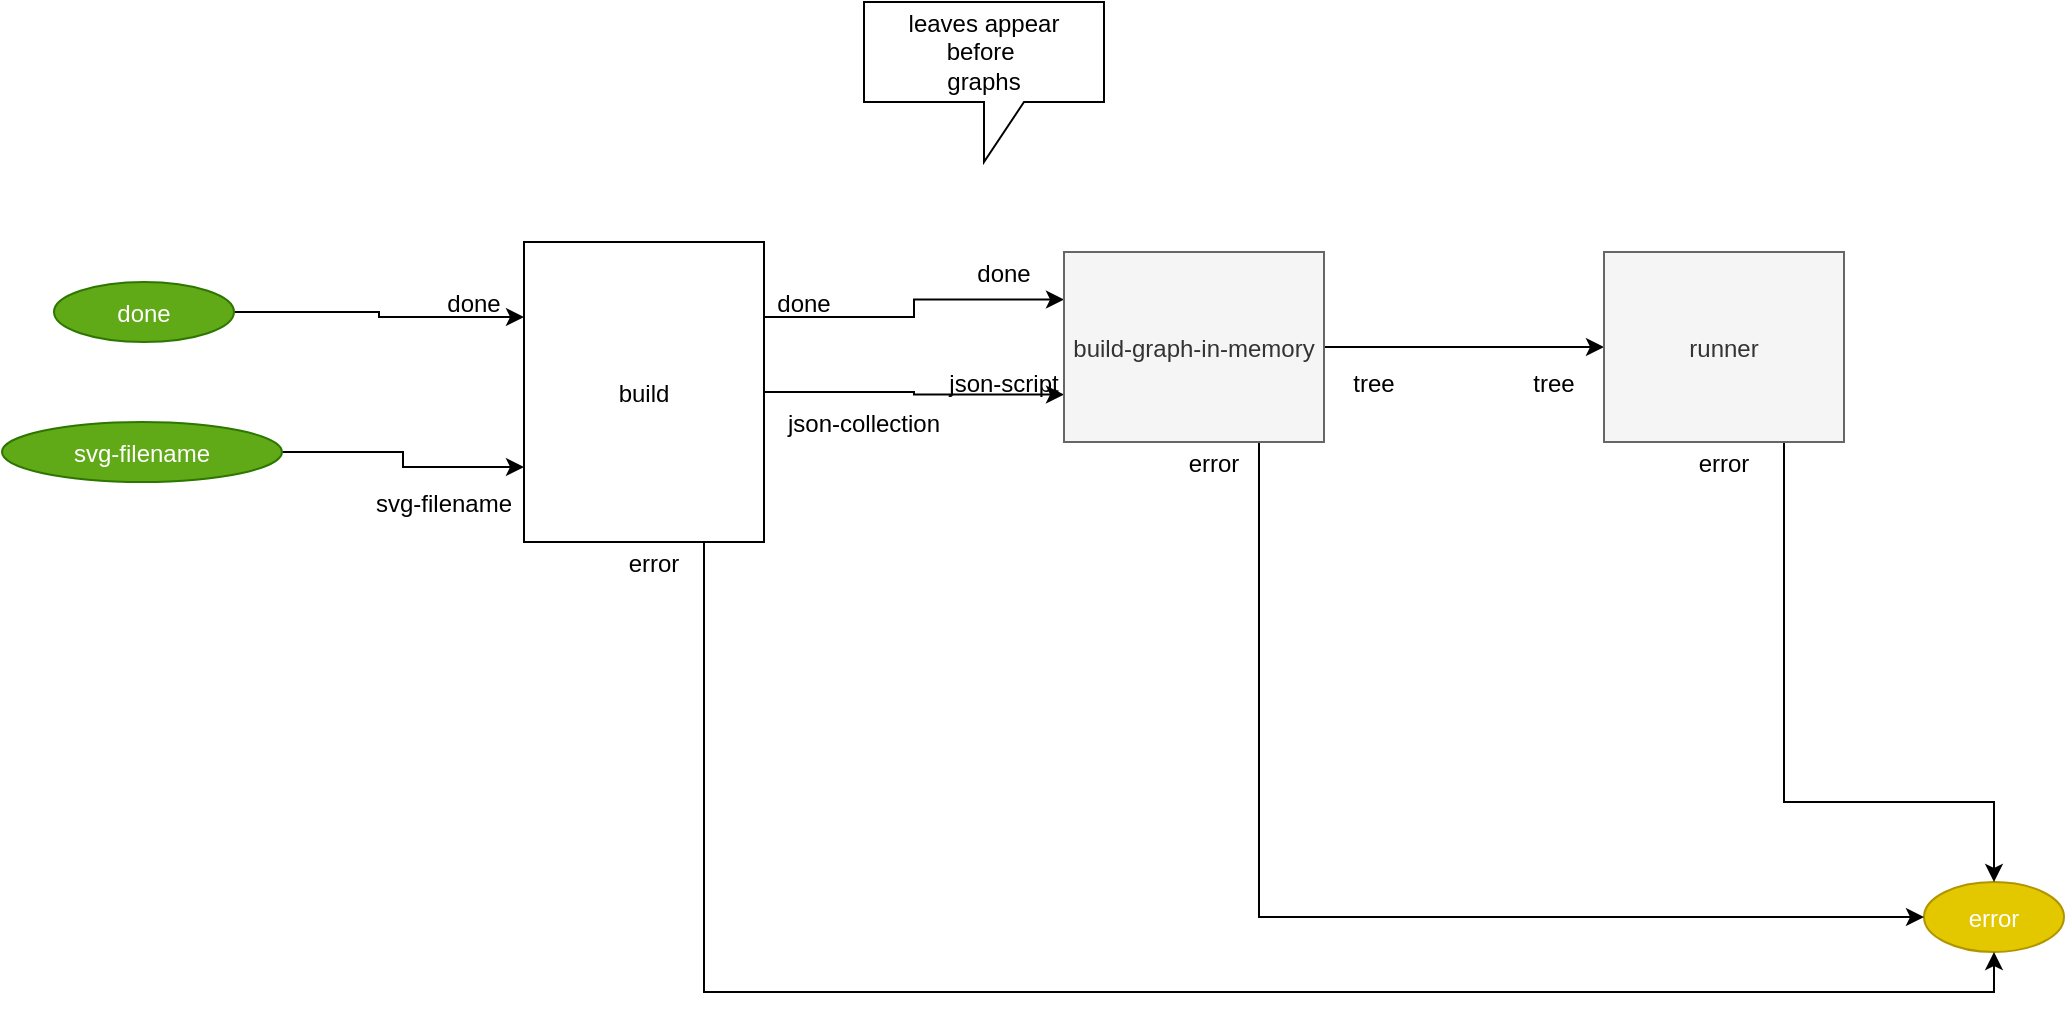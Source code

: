 <mxfile version="12.4.2" type="device" pages="5"><diagram id="oTpoj0ZA3vVCdiUI8W-d" name="0. build-load-and-run"><mxGraphModel dx="2206" dy="1642" grid="1" gridSize="10" guides="1" tooltips="1" connect="1" arrows="1" fold="1" page="1" pageScale="1" pageWidth="1100" pageHeight="850" math="0" shadow="0"><root><mxCell id="eNqYF_zLAk8vtPIE1v3w-0"/><mxCell id="eNqYF_zLAk8vtPIE1v3w-1" parent="eNqYF_zLAk8vtPIE1v3w-0"/><mxCell id="VFOVgfngWdEHEMPlZVRT-2" value="" style="edgeStyle=orthogonalEdgeStyle;rounded=0;orthogonalLoop=1;jettySize=auto;exitX=1;exitY=0.5;exitDx=0;exitDy=0;entryX=0;entryY=0.75;entryDx=0;entryDy=0;" parent="eNqYF_zLAk8vtPIE1v3w-1" source="n7ohq72Cuq0VcpPlJ5Xz-2" target="n7ohq72Cuq0VcpPlJ5Xz-31" edge="1"><mxGeometry relative="1" as="geometry"/></mxCell><mxCell id="n7ohq72Cuq0VcpPlJ5Xz-2" value="svg-filename" style="ellipse;fillColor=#60a917;strokeColor=#2D7600;fontColor=#ffffff;" parent="eNqYF_zLAk8vtPIE1v3w-1" vertex="1"><mxGeometry x="-1051" y="-570" width="140" height="30" as="geometry"/></mxCell><mxCell id="n7ohq72Cuq0VcpPlJ5Xz-3" value="error" style="ellipse;fillColor=#e3c800;strokeColor=#B09500;fontColor=#ffffff;" parent="eNqYF_zLAk8vtPIE1v3w-1" vertex="1"><mxGeometry x="-90" y="-340" width="70" height="35" as="geometry"/></mxCell><mxCell id="VFOVgfngWdEHEMPlZVRT-0" value="" style="edgeStyle=orthogonalEdgeStyle;rounded=0;orthogonalLoop=1;jettySize=auto;exitX=1;exitY=0.5;exitDx=0;exitDy=0;entryX=0;entryY=0.25;entryDx=0;entryDy=0;" parent="eNqYF_zLAk8vtPIE1v3w-1" source="n7ohq72Cuq0VcpPlJ5Xz-25" target="n7ohq72Cuq0VcpPlJ5Xz-31" edge="1"><mxGeometry relative="1" as="geometry"/></mxCell><mxCell id="n7ohq72Cuq0VcpPlJ5Xz-25" value="done" style="ellipse;fillColor=#60a917;strokeColor=#2D7600;fontColor=#ffffff;" parent="eNqYF_zLAk8vtPIE1v3w-1" vertex="1"><mxGeometry x="-1025" y="-640" width="90" height="30" as="geometry"/></mxCell><mxCell id="VFOVgfngWdEHEMPlZVRT-4" value="" style="edgeStyle=orthogonalEdgeStyle;rounded=0;orthogonalLoop=1;jettySize=auto;exitX=0.75;exitY=1;exitDx=0;exitDy=0;entryX=0.5;entryY=1;entryDx=0;entryDy=0;" parent="eNqYF_zLAk8vtPIE1v3w-1" source="n7ohq72Cuq0VcpPlJ5Xz-31" target="n7ohq72Cuq0VcpPlJ5Xz-3" edge="1"><mxGeometry relative="1" as="geometry"/></mxCell><mxCell id="VFOVgfngWdEHEMPlZVRT-15" value="" style="edgeStyle=orthogonalEdgeStyle;rounded=0;orthogonalLoop=1;jettySize=auto;exitX=1;exitY=0.5;exitDx=0;exitDy=0;entryX=0;entryY=0.75;entryDx=0;entryDy=0;" parent="eNqYF_zLAk8vtPIE1v3w-1" source="n7ohq72Cuq0VcpPlJ5Xz-31" target="n7ohq72Cuq0VcpPlJ5Xz-40" edge="1"><mxGeometry relative="1" as="geometry"/></mxCell><mxCell id="GOliwi6gdKI8qPEkBoOC-1" style="edgeStyle=orthogonalEdgeStyle;rounded=0;orthogonalLoop=1;jettySize=auto;html=1;exitX=1;exitY=0.25;exitDx=0;exitDy=0;entryX=0;entryY=0.25;entryDx=0;entryDy=0;" edge="1" parent="eNqYF_zLAk8vtPIE1v3w-1" source="n7ohq72Cuq0VcpPlJ5Xz-31" target="n7ohq72Cuq0VcpPlJ5Xz-40"><mxGeometry relative="1" as="geometry"/></mxCell><mxCell id="n7ohq72Cuq0VcpPlJ5Xz-31" value="build" style="rounded=0;" parent="eNqYF_zLAk8vtPIE1v3w-1" vertex="1"><mxGeometry x="-790" y="-660" width="120" height="150" as="geometry"/></mxCell><mxCell id="VFOVgfngWdEHEMPlZVRT-7" value="" style="edgeStyle=orthogonalEdgeStyle;rounded=0;orthogonalLoop=1;jettySize=auto;exitX=0.75;exitY=1;exitDx=0;exitDy=0;entryX=0;entryY=0.5;entryDx=0;entryDy=0;" parent="eNqYF_zLAk8vtPIE1v3w-1" source="n7ohq72Cuq0VcpPlJ5Xz-40" target="n7ohq72Cuq0VcpPlJ5Xz-3" edge="1"><mxGeometry relative="1" as="geometry"/></mxCell><mxCell id="VFOVgfngWdEHEMPlZVRT-12" value="" style="edgeStyle=orthogonalEdgeStyle;rounded=0;orthogonalLoop=1;jettySize=auto;exitX=1;exitY=0.5;exitDx=0;exitDy=0;entryX=0;entryY=0.5;entryDx=0;entryDy=0;" parent="eNqYF_zLAk8vtPIE1v3w-1" source="n7ohq72Cuq0VcpPlJ5Xz-40" target="n7ohq72Cuq0VcpPlJ5Xz-41" edge="1"><mxGeometry relative="1" as="geometry"/></mxCell><mxCell id="n7ohq72Cuq0VcpPlJ5Xz-40" value="build-graph-in-memory" style="rounded=0;fillColor=#f5f5f5;strokeColor=#666666;fontColor=#333333;" parent="eNqYF_zLAk8vtPIE1v3w-1" vertex="1"><mxGeometry x="-520" y="-655" width="130" height="95" as="geometry"/></mxCell><mxCell id="VFOVgfngWdEHEMPlZVRT-9" value="" style="edgeStyle=orthogonalEdgeStyle;rounded=0;orthogonalLoop=1;jettySize=auto;exitX=0.75;exitY=1;exitDx=0;exitDy=0;entryX=0.5;entryY=0;entryDx=0;entryDy=0;" parent="eNqYF_zLAk8vtPIE1v3w-1" source="n7ohq72Cuq0VcpPlJ5Xz-41" target="n7ohq72Cuq0VcpPlJ5Xz-3" edge="1"><mxGeometry relative="1" as="geometry"><Array as="points"><mxPoint x="-160" y="-380"/><mxPoint x="-55" y="-380"/></Array></mxGeometry></mxCell><mxCell id="n7ohq72Cuq0VcpPlJ5Xz-41" value="runner" style="rounded=0;fillColor=#f5f5f5;strokeColor=#666666;fontColor=#333333;" parent="eNqYF_zLAk8vtPIE1v3w-1" vertex="1"><mxGeometry x="-250" y="-655" width="120" height="95" as="geometry"/></mxCell><mxCell id="VFOVgfngWdEHEMPlZVRT-1" value="done" style="text;strokeColor=none;fillColor=none;align=center;verticalAlign=middle;rounded=0;" parent="eNqYF_zLAk8vtPIE1v3w-1" vertex="1"><mxGeometry x="-840" y="-640" width="50" height="20" as="geometry"/></mxCell><mxCell id="VFOVgfngWdEHEMPlZVRT-3" value="svg-filename" style="text;strokeColor=none;fillColor=none;align=center;verticalAlign=middle;rounded=0;" parent="eNqYF_zLAk8vtPIE1v3w-1" vertex="1"><mxGeometry x="-870" y="-540" width="80" height="20" as="geometry"/></mxCell><mxCell id="VFOVgfngWdEHEMPlZVRT-5" value="error" style="text;strokeColor=none;fillColor=none;align=center;verticalAlign=middle;rounded=0;" parent="eNqYF_zLAk8vtPIE1v3w-1" vertex="1"><mxGeometry x="-750" y="-510" width="50" height="20" as="geometry"/></mxCell><mxCell id="VFOVgfngWdEHEMPlZVRT-10" value="error" style="text;strokeColor=none;fillColor=none;align=center;verticalAlign=middle;rounded=0;" parent="eNqYF_zLAk8vtPIE1v3w-1" vertex="1"><mxGeometry x="-470" y="-560" width="50" height="20" as="geometry"/></mxCell><mxCell id="VFOVgfngWdEHEMPlZVRT-11" value="error" style="text;strokeColor=none;fillColor=none;align=center;verticalAlign=middle;rounded=0;" parent="eNqYF_zLAk8vtPIE1v3w-1" vertex="1"><mxGeometry x="-215" y="-560" width="50" height="20" as="geometry"/></mxCell><mxCell id="VFOVgfngWdEHEMPlZVRT-13" value="tree" style="text;strokeColor=none;fillColor=none;align=center;verticalAlign=middle;rounded=0;" parent="eNqYF_zLAk8vtPIE1v3w-1" vertex="1"><mxGeometry x="-390" y="-600" width="50" height="20" as="geometry"/></mxCell><mxCell id="VFOVgfngWdEHEMPlZVRT-14" value="tree" style="text;strokeColor=none;fillColor=none;align=center;verticalAlign=middle;rounded=0;" parent="eNqYF_zLAk8vtPIE1v3w-1" vertex="1"><mxGeometry x="-300" y="-600" width="50" height="20" as="geometry"/></mxCell><mxCell id="VFOVgfngWdEHEMPlZVRT-16" value="json-script" style="text;strokeColor=none;fillColor=none;align=center;verticalAlign=middle;rounded=0;" parent="eNqYF_zLAk8vtPIE1v3w-1" vertex="1"><mxGeometry x="-580" y="-600" width="60" height="20" as="geometry"/></mxCell><mxCell id="VFOVgfngWdEHEMPlZVRT-17" value="json-collection" style="text;strokeColor=none;fillColor=none;align=center;verticalAlign=middle;rounded=0;" parent="eNqYF_zLAk8vtPIE1v3w-1" vertex="1"><mxGeometry x="-660" y="-580" width="80" height="20" as="geometry"/></mxCell><mxCell id="qCjLljMgKDNfpaZ93l10-0" value="leaves appear &lt;br&gt;before&amp;nbsp;&lt;br&gt;graphs" style="shape=callout;whiteSpace=wrap;html=1;perimeter=calloutPerimeter;" parent="eNqYF_zLAk8vtPIE1v3w-1" vertex="1"><mxGeometry x="-620" y="-780" width="120" height="80" as="geometry"/></mxCell><mxCell id="01F-sRtJ1-StZImMy812-1" value="done" style="text;strokeColor=none;fillColor=none;align=center;verticalAlign=middle;rounded=0;" vertex="1" parent="eNqYF_zLAk8vtPIE1v3w-1"><mxGeometry x="-580" y="-655" width="60" height="20" as="geometry"/></mxCell><mxCell id="GOliwi6gdKI8qPEkBoOC-2" value="done" style="text;strokeColor=none;fillColor=none;align=center;verticalAlign=middle;rounded=0;" vertex="1" parent="eNqYF_zLAk8vtPIE1v3w-1"><mxGeometry x="-670" y="-640" width="40" height="20" as="geometry"/></mxCell></root></mxGraphModel></diagram><diagram id="z9UEwtOjoydKh5m4m3Oj" name="1. build"><mxGraphModel dx="2206" dy="1642" grid="1" gridSize="10" guides="1" tooltips="1" connect="1" arrows="1" fold="1" page="1" pageScale="1" pageWidth="1100" pageHeight="850" math="0" shadow="0"><root><mxCell id="kqRrUtMaH-q-N3g8gRtr-0"/><mxCell id="kqRrUtMaH-q-N3g8gRtr-1" parent="kqRrUtMaH-q-N3g8gRtr-0"/><mxCell id="RMSSZl4QIiFRP_T1rX3b-1" style="edgeStyle=orthogonalEdgeStyle;rounded=0;orthogonalLoop=1;jettySize=auto;html=1;exitX=0.75;exitY=1;exitDx=0;exitDy=0;entryX=0;entryY=0.5;entryDx=0;entryDy=0;" parent="kqRrUtMaH-q-N3g8gRtr-1" source="BcBZtkxQGDUdQAMQbwrJ-29" target="BcBZtkxQGDUdQAMQbwrJ-13" edge="1"><mxGeometry relative="1" as="geometry"/></mxCell><mxCell id="RMSSZl4QIiFRP_T1rX3b-16" style="edgeStyle=orthogonalEdgeStyle;rounded=0;orthogonalLoop=1;jettySize=auto;html=1;exitX=1;exitY=0.75;exitDx=0;exitDy=0;entryX=-0.005;entryY=0.842;entryDx=0;entryDy=0;entryPerimeter=0;" parent="kqRrUtMaH-q-N3g8gRtr-1" source="BcBZtkxQGDUdQAMQbwrJ-29" target="BcBZtkxQGDUdQAMQbwrJ-64" edge="1"><mxGeometry relative="1" as="geometry"/></mxCell><mxCell id="RMSSZl4QIiFRP_T1rX3b-21" style="edgeStyle=orthogonalEdgeStyle;rounded=0;orthogonalLoop=1;jettySize=auto;html=1;exitX=1;exitY=0.5;exitDx=0;exitDy=0;" parent="kqRrUtMaH-q-N3g8gRtr-1" source="BcBZtkxQGDUdQAMQbwrJ-29" target="BcBZtkxQGDUdQAMQbwrJ-64" edge="1"><mxGeometry relative="1" as="geometry"><Array as="points"><mxPoint x="-540" y="-460"/><mxPoint x="-540" y="-490"/><mxPoint x="-460" y="-490"/><mxPoint x="-460" y="-530"/></Array></mxGeometry></mxCell><mxCell id="RMSSZl4QIiFRP_T1rX3b-27" style="edgeStyle=orthogonalEdgeStyle;rounded=0;orthogonalLoop=1;jettySize=auto;html=1;exitX=1;exitY=0.25;exitDx=0;exitDy=0;entryX=0;entryY=0.25;entryDx=0;entryDy=0;" parent="kqRrUtMaH-q-N3g8gRtr-1" source="BcBZtkxQGDUdQAMQbwrJ-29" target="BcBZtkxQGDUdQAMQbwrJ-64" edge="1"><mxGeometry relative="1" as="geometry"/></mxCell><mxCell id="BcBZtkxQGDUdQAMQbwrJ-29" value="build-recursive" style="rounded=0;strokeColor=#000000;align=center;" parent="kqRrUtMaH-q-N3g8gRtr-1" vertex="1"><mxGeometry x="-760" y="-590" width="200" height="260" as="geometry"/></mxCell><mxCell id="RMSSZl4QIiFRP_T1rX3b-7" style="edgeStyle=orthogonalEdgeStyle;rounded=0;orthogonalLoop=1;jettySize=auto;html=1;exitX=1;exitY=0.5;exitDx=0;exitDy=0;entryX=0;entryY=0.5;entryDx=0;entryDy=0;" parent="kqRrUtMaH-q-N3g8gRtr-1" source="BcBZtkxQGDUdQAMQbwrJ-11" target="BcBZtkxQGDUdQAMQbwrJ-29" edge="1"><mxGeometry relative="1" as="geometry"/></mxCell><mxCell id="BcBZtkxQGDUdQAMQbwrJ-11" value="svg-filename" style="ellipse;fillColor=#60a917;strokeColor=#2D7600;fontColor=#ffffff;" parent="kqRrUtMaH-q-N3g8gRtr-1" vertex="1"><mxGeometry x="-1070" y="-475" width="140" height="30" as="geometry"/></mxCell><mxCell id="BcBZtkxQGDUdQAMQbwrJ-13" value="error" style="ellipse;fillColor=#e3c800;strokeColor=#B09500;fontColor=#ffffff;" parent="kqRrUtMaH-q-N3g8gRtr-1" vertex="1"><mxGeometry x="-90" y="-300" width="70" height="35" as="geometry"/></mxCell><mxCell id="RMSSZl4QIiFRP_T1rX3b-5" style="edgeStyle=orthogonalEdgeStyle;rounded=0;orthogonalLoop=1;jettySize=auto;html=1;exitX=0.75;exitY=1;exitDx=0;exitDy=0;entryX=0;entryY=0.5;entryDx=0;entryDy=0;" parent="kqRrUtMaH-q-N3g8gRtr-1" source="BcBZtkxQGDUdQAMQbwrJ-64" target="BcBZtkxQGDUdQAMQbwrJ-13" edge="1"><mxGeometry relative="1" as="geometry"/></mxCell><mxCell id="RMSSZl4QIiFRP_T1rX3b-13" style="edgeStyle=orthogonalEdgeStyle;rounded=0;orthogonalLoop=1;jettySize=auto;html=1;exitX=1;exitY=0.25;exitDx=0;exitDy=0;" parent="kqRrUtMaH-q-N3g8gRtr-1" source="BcBZtkxQGDUdQAMQbwrJ-64" target="OwxBJ85tROAJmrhp7ixr-4" edge="1"><mxGeometry relative="1" as="geometry"/></mxCell><mxCell id="11Bl9jOG6DzDNtPJMZ19-1" style="edgeStyle=orthogonalEdgeStyle;rounded=0;orthogonalLoop=1;jettySize=auto;html=1;exitX=1;exitY=0.5;exitDx=0;exitDy=0;entryX=0;entryY=0.5;entryDx=0;entryDy=0;" edge="1" parent="kqRrUtMaH-q-N3g8gRtr-1" source="BcBZtkxQGDUdQAMQbwrJ-64" target="11Bl9jOG6DzDNtPJMZ19-0"><mxGeometry relative="1" as="geometry"/></mxCell><mxCell id="BcBZtkxQGDUdQAMQbwrJ-64" value="collector" style="rounded=0;strokeColor=#666666;align=center;fillColor=#f5f5f5;fontColor=#333333;" parent="kqRrUtMaH-q-N3g8gRtr-1" vertex="1"><mxGeometry x="-400" y="-660" width="190" height="260" as="geometry"/></mxCell><mxCell id="RMSSZl4QIiFRP_T1rX3b-11" style="edgeStyle=orthogonalEdgeStyle;rounded=0;orthogonalLoop=1;jettySize=auto;html=1;exitX=1;exitY=0.5;exitDx=0;exitDy=0;entryX=0.25;entryY=0;entryDx=0;entryDy=0;" parent="kqRrUtMaH-q-N3g8gRtr-1" source="OwxBJ85tROAJmrhp7ixr-1" target="BcBZtkxQGDUdQAMQbwrJ-64" edge="1"><mxGeometry relative="1" as="geometry"/></mxCell><mxCell id="OwxBJ85tROAJmrhp7ixr-1" value="done" style="ellipse;fillColor=#60a917;strokeColor=#2D7600;fontColor=#ffffff;" parent="kqRrUtMaH-q-N3g8gRtr-1" vertex="1"><mxGeometry x="-1050" y="-760" width="90" height="30" as="geometry"/></mxCell><mxCell id="OwxBJ85tROAJmrhp7ixr-4" value="json-collection" style="ellipse;fillColor=#e3c800;strokeColor=#B09500;fontColor=#ffffff;" parent="kqRrUtMaH-q-N3g8gRtr-1" vertex="1"><mxGeometry x="-100" y="-610" width="90" height="30" as="geometry"/></mxCell><mxCell id="RMSSZl4QIiFRP_T1rX3b-0" value="&lt;span style=&quot;white-space: normal&quot;&gt;:name and :graph come in pairs (either :name then :graph or :graph then :name)&lt;/span&gt;" style="shape=callout;whiteSpace=wrap;html=1;perimeter=calloutPerimeter;" parent="kqRrUtMaH-q-N3g8gRtr-1" vertex="1"><mxGeometry x="-1050" y="-170" width="240" height="120" as="geometry"/></mxCell><mxCell id="RMSSZl4QIiFRP_T1rX3b-3" value="error" style="text;strokeColor=none;fillColor=none;align=center;verticalAlign=middle;rounded=0;" parent="kqRrUtMaH-q-N3g8gRtr-1" vertex="1"><mxGeometry x="-650" y="-330" width="40" height="20" as="geometry"/></mxCell><mxCell id="RMSSZl4QIiFRP_T1rX3b-6" value="error" style="text;strokeColor=none;fillColor=none;align=center;verticalAlign=middle;rounded=0;" parent="kqRrUtMaH-q-N3g8gRtr-1" vertex="1"><mxGeometry x="-300" y="-400" width="40" height="20" as="geometry"/></mxCell><mxCell id="RMSSZl4QIiFRP_T1rX3b-8" value="svg-filename" style="text;strokeColor=none;fillColor=none;align=center;verticalAlign=middle;rounded=0;" parent="kqRrUtMaH-q-N3g8gRtr-1" vertex="1"><mxGeometry x="-850" y="-455" width="80" height="20" as="geometry"/></mxCell><mxCell id="RMSSZl4QIiFRP_T1rX3b-12" value="done" style="text;strokeColor=none;fillColor=none;align=center;verticalAlign=middle;rounded=0;" parent="kqRrUtMaH-q-N3g8gRtr-1" vertex="1"><mxGeometry x="-350" y="-690" width="40" height="20" as="geometry"/></mxCell><mxCell id="RMSSZl4QIiFRP_T1rX3b-14" value="json-collection" style="text;strokeColor=none;fillColor=none;align=center;verticalAlign=middle;rounded=0;" parent="kqRrUtMaH-q-N3g8gRtr-1" vertex="1"><mxGeometry x="-210" y="-590" width="80" height="20" as="geometry"/></mxCell><mxCell id="RMSSZl4QIiFRP_T1rX3b-17" value="leaf-json-ref" style="text;strokeColor=none;fillColor=none;align=center;verticalAlign=middle;rounded=0;" parent="kqRrUtMaH-q-N3g8gRtr-1" vertex="1"><mxGeometry x="-480" y="-465" width="70" height="20" as="geometry"/></mxCell><mxCell id="RMSSZl4QIiFRP_T1rX3b-20" value="leaf-json-ref" style="text;strokeColor=none;fillColor=none;align=center;verticalAlign=middle;rounded=0;" parent="kqRrUtMaH-q-N3g8gRtr-1" vertex="1"><mxGeometry x="-560" y="-390" width="70" height="20" as="geometry"/></mxCell><mxCell id="RMSSZl4QIiFRP_T1rX3b-22" value="name" style="text;strokeColor=none;fillColor=none;align=center;verticalAlign=middle;rounded=0;" parent="kqRrUtMaH-q-N3g8gRtr-1" vertex="1"><mxGeometry x="-450" y="-525" width="50" height="20" as="geometry"/></mxCell><mxCell id="RMSSZl4QIiFRP_T1rX3b-25" value="name" style="text;strokeColor=none;fillColor=none;align=center;verticalAlign=middle;rounded=0;" parent="kqRrUtMaH-q-N3g8gRtr-1" vertex="1"><mxGeometry x="-560" y="-455" width="50" height="20" as="geometry"/></mxCell><mxCell id="RMSSZl4QIiFRP_T1rX3b-28" value="graph" style="text;strokeColor=none;fillColor=none;align=center;verticalAlign=middle;rounded=0;" parent="kqRrUtMaH-q-N3g8gRtr-1" vertex="1"><mxGeometry x="-560" y="-550" width="50" height="20" as="geometry"/></mxCell><mxCell id="RMSSZl4QIiFRP_T1rX3b-29" value="graph" style="text;strokeColor=none;fillColor=none;align=center;verticalAlign=middle;rounded=0;" parent="kqRrUtMaH-q-N3g8gRtr-1" vertex="1"><mxGeometry x="-450" y="-620" width="50" height="20" as="geometry"/></mxCell><mxCell id="8pEESF36XYU9oS1rRDiv-0" value="leaves appear &lt;br&gt;before&amp;nbsp;&lt;br&gt;graphs" style="shape=callout;whiteSpace=wrap;html=1;perimeter=calloutPerimeter;" parent="kqRrUtMaH-q-N3g8gRtr-1" vertex="1"><mxGeometry x="-190" y="-720" width="120" height="80" as="geometry"/></mxCell><mxCell id="11Bl9jOG6DzDNtPJMZ19-0" value="done" style="ellipse;fillColor=#e3c800;strokeColor=#B09500;fontColor=#ffffff;" vertex="1" parent="kqRrUtMaH-q-N3g8gRtr-1"><mxGeometry x="-100" y="-545" width="90" height="30" as="geometry"/></mxCell><mxCell id="11Bl9jOG6DzDNtPJMZ19-2" value="done" style="text;strokeColor=none;fillColor=none;align=center;verticalAlign=middle;rounded=0;" vertex="1" parent="kqRrUtMaH-q-N3g8gRtr-1"><mxGeometry x="-210" y="-525" width="40" height="20" as="geometry"/></mxCell></root></mxGraphModel></diagram><diagram id="kTaohMnw-kOpqh6rDy7y" name="2. build-recursive"><mxGraphModel dx="2206" dy="1642" grid="1" gridSize="10" guides="1" tooltips="1" connect="1" arrows="1" fold="1" page="1" pageScale="1" pageWidth="1100" pageHeight="850" math="0" shadow="0"><root><mxCell id="Mn-rGtJxIU_AGrY4zjHz-0"/><mxCell id="Mn-rGtJxIU_AGrY4zjHz-1" parent="Mn-rGtJxIU_AGrY4zjHz-0"/><mxCell id="BUBtrWMs7k5Z-WZeD0c7-0" style="edgeStyle=orthogonalEdgeStyle;rounded=0;orthogonalLoop=1;jettySize=auto;html=1;exitX=0.75;exitY=1;exitDx=0;exitDy=0;entryX=0;entryY=0.5;entryDx=0;entryDy=0;" parent="Mn-rGtJxIU_AGrY4zjHz-1" source="Mn-rGtJxIU_AGrY4zjHz-28" target="Mn-rGtJxIU_AGrY4zjHz-41" edge="1"><mxGeometry relative="1" as="geometry"><Array as="points"><mxPoint x="-577" y="-270"/><mxPoint x="-340" y="-270"/><mxPoint x="-340" y="-310"/><mxPoint x="-170" y="-310"/><mxPoint x="-170" y="-322"/></Array></mxGeometry></mxCell><mxCell id="BUBtrWMs7k5Z-WZeD0c7-3" style="edgeStyle=orthogonalEdgeStyle;rounded=0;orthogonalLoop=1;jettySize=auto;html=1;exitX=0.25;exitY=1;exitDx=0;exitDy=0;" parent="Mn-rGtJxIU_AGrY4zjHz-1" source="Mn-rGtJxIU_AGrY4zjHz-28" edge="1"><mxGeometry relative="1" as="geometry"><mxPoint x="-652.167" y="-220" as="targetPoint"/></mxGeometry></mxCell><mxCell id="BUBtrWMs7k5Z-WZeD0c7-5" style="edgeStyle=orthogonalEdgeStyle;rounded=0;orthogonalLoop=1;jettySize=auto;html=1;exitX=1;exitY=0.75;exitDx=0;exitDy=0;" parent="Mn-rGtJxIU_AGrY4zjHz-1" source="Mn-rGtJxIU_AGrY4zjHz-28" target="1WIbEod5XKTAdlQZYnNR-7" edge="1"><mxGeometry relative="1" as="geometry"><Array as="points"><mxPoint x="-460" y="-387"/><mxPoint x="-460" y="-340"/><mxPoint x="-190" y="-340"/><mxPoint x="-190" y="-370"/></Array></mxGeometry></mxCell><mxCell id="BUBtrWMs7k5Z-WZeD0c7-16" style="edgeStyle=orthogonalEdgeStyle;rounded=0;orthogonalLoop=1;jettySize=auto;html=1;exitX=1;exitY=0.5;exitDx=0;exitDy=0;" parent="Mn-rGtJxIU_AGrY4zjHz-1" source="Mn-rGtJxIU_AGrY4zjHz-28" target="ww4mffYR2kwE5zpnx_MJ-8" edge="1"><mxGeometry relative="1" as="geometry"/></mxCell><mxCell id="BUBtrWMs7k5Z-WZeD0c7-25" value="`" style="edgeStyle=orthogonalEdgeStyle;rounded=0;orthogonalLoop=1;jettySize=auto;html=1;exitX=1;exitY=0.25;exitDx=0;exitDy=0;" parent="Mn-rGtJxIU_AGrY4zjHz-1" source="Mn-rGtJxIU_AGrY4zjHz-28" target="1WIbEod5XKTAdlQZYnNR-8" edge="1"><mxGeometry relative="1" as="geometry"><Array as="points"><mxPoint x="-470" y="-582"/><mxPoint x="-470" y="-655"/></Array></mxGeometry></mxCell><mxCell id="Mn-rGtJxIU_AGrY4zjHz-28" value="compile-single-diagram" style="rounded=0;strokeColor=#000000;align=center;" parent="Mn-rGtJxIU_AGrY4zjHz-1" vertex="1"><mxGeometry x="-690" y="-680" width="150" height="390" as="geometry"/></mxCell><mxCell id="1WIbEod5XKTAdlQZYnNR-11" style="edgeStyle=orthogonalEdgeStyle;rounded=0;orthogonalLoop=1;jettySize=auto;html=1;exitX=1;exitY=0.5;exitDx=0;exitDy=0;entryX=0.008;entryY=0.447;entryDx=0;entryDy=0;entryPerimeter=0;" parent="Mn-rGtJxIU_AGrY4zjHz-1" source="Mn-rGtJxIU_AGrY4zjHz-29" target="Mn-rGtJxIU_AGrY4zjHz-28" edge="1"><mxGeometry relative="1" as="geometry"><mxPoint x="-750" y="-555" as="targetPoint"/></mxGeometry></mxCell><mxCell id="Mn-rGtJxIU_AGrY4zjHz-29" value="svg-filename" style="ellipse;fillColor=#60a917;strokeColor=#2D7600;fontColor=#ffffff;" parent="Mn-rGtJxIU_AGrY4zjHz-1" vertex="1"><mxGeometry x="-970" y="-570" width="140" height="30" as="geometry"/></mxCell><mxCell id="Mn-rGtJxIU_AGrY4zjHz-41" value="error" style="ellipse;fillColor=#e3c800;strokeColor=#B09500;fontColor=#ffffff;" parent="Mn-rGtJxIU_AGrY4zjHz-1" vertex="1"><mxGeometry x="-130" y="-340" width="70" height="35" as="geometry"/></mxCell><mxCell id="1WIbEod5XKTAdlQZYnNR-7" value="graph" style="ellipse;fillColor=#e3c800;strokeColor=#B09500;fontColor=#ffffff;" parent="Mn-rGtJxIU_AGrY4zjHz-1" vertex="1"><mxGeometry x="-140" y="-385" width="90" height="30" as="geometry"/></mxCell><mxCell id="1WIbEod5XKTAdlQZYnNR-8" value="name" style="ellipse;fillColor=#e3c800;strokeColor=#B09500;fontColor=#ffffff;" parent="Mn-rGtJxIU_AGrY4zjHz-1" vertex="1"><mxGeometry x="-140" y="-670" width="90" height="30" as="geometry"/></mxCell><mxCell id="BUBtrWMs7k5Z-WZeD0c7-8" style="edgeStyle=orthogonalEdgeStyle;rounded=0;orthogonalLoop=1;jettySize=auto;html=1;exitX=1;exitY=0.25;exitDx=0;exitDy=0;entryX=1;entryY=0;entryDx=0;entryDy=0;" parent="Mn-rGtJxIU_AGrY4zjHz-1" source="ww4mffYR2kwE5zpnx_MJ-8" target="BUBtrWMs7k5Z-WZeD0c7-7" edge="1"><mxGeometry relative="1" as="geometry"><Array as="points"><mxPoint x="-160" y="-535"/><mxPoint x="-160" y="-730"/><mxPoint x="-720" y="-730"/><mxPoint x="-720" y="-500"/></Array></mxGeometry></mxCell><mxCell id="BUBtrWMs7k5Z-WZeD0c7-11" style="edgeStyle=orthogonalEdgeStyle;rounded=0;orthogonalLoop=1;jettySize=auto;html=1;exitX=0.75;exitY=1;exitDx=0;exitDy=0;entryX=0;entryY=0.5;entryDx=0;entryDy=0;" parent="Mn-rGtJxIU_AGrY4zjHz-1" source="ww4mffYR2kwE5zpnx_MJ-8" target="Mn-rGtJxIU_AGrY4zjHz-41" edge="1"><mxGeometry relative="1" as="geometry"><Array as="points"><mxPoint x="-327" y="-322"/></Array></mxGeometry></mxCell><mxCell id="BUBtrWMs7k5Z-WZeD0c7-14" style="edgeStyle=orthogonalEdgeStyle;rounded=0;orthogonalLoop=1;jettySize=auto;html=1;exitX=1;exitY=0.5;exitDx=0;exitDy=0;" parent="Mn-rGtJxIU_AGrY4zjHz-1" source="ww4mffYR2kwE5zpnx_MJ-8" target="ww4mffYR2kwE5zpnx_MJ-18" edge="1"><mxGeometry relative="1" as="geometry"/></mxCell><mxCell id="ww4mffYR2kwE5zpnx_MJ-8" value="schematic-or-leaf" style="rounded=0;strokeColor=#666666;align=center;fillColor=#f5f5f5;fontColor=#333333;" parent="Mn-rGtJxIU_AGrY4zjHz-1" vertex="1"><mxGeometry x="-425" y="-585" width="130" height="200" as="geometry"/></mxCell><mxCell id="ww4mffYR2kwE5zpnx_MJ-18" value="leaf-json-ref" style="ellipse;fillColor=#e3c800;strokeColor=#B09500;fontColor=#ffffff;" parent="Mn-rGtJxIU_AGrY4zjHz-1" vertex="1"><mxGeometry x="-140" y="-500" width="90" height="30" as="geometry"/></mxCell><mxCell id="BUBtrWMs7k5Z-WZeD0c7-2" value="error" style="text;strokeColor=none;fillColor=none;align=center;verticalAlign=middle;rounded=0;" parent="Mn-rGtJxIU_AGrY4zjHz-1" vertex="1"><mxGeometry x="-580" y="-290" width="40" height="20" as="geometry"/></mxCell><mxCell id="BUBtrWMs7k5Z-WZeD0c7-4" value="lisp-graph" style="text;strokeColor=none;fillColor=none;align=center;verticalAlign=middle;rounded=0;" parent="Mn-rGtJxIU_AGrY4zjHz-1" vertex="1"><mxGeometry x="-730" y="-290" width="70" height="20" as="geometry"/></mxCell><mxCell id="BUBtrWMs7k5Z-WZeD0c7-6" value="json-graph" style="text;strokeColor=none;fillColor=none;align=center;verticalAlign=middle;rounded=0;" parent="Mn-rGtJxIU_AGrY4zjHz-1" vertex="1"><mxGeometry x="-540" y="-405" width="70" height="20" as="geometry"/></mxCell><mxCell id="BUBtrWMs7k5Z-WZeD0c7-7" value="svg-filename" style="text;strokeColor=none;fillColor=none;align=center;verticalAlign=middle;rounded=0;" parent="Mn-rGtJxIU_AGrY4zjHz-1" vertex="1"><mxGeometry x="-780" y="-500" width="90" height="20" as="geometry"/></mxCell><mxCell id="BUBtrWMs7k5Z-WZeD0c7-9" value="schemtaic-json-ref" style="text;strokeColor=none;fillColor=none;align=center;verticalAlign=middle;rounded=0;" parent="Mn-rGtJxIU_AGrY4zjHz-1" vertex="1"><mxGeometry x="-295" y="-560" width="105" height="20" as="geometry"/></mxCell><mxCell id="BUBtrWMs7k5Z-WZeD0c7-13" value="error" style="text;strokeColor=none;fillColor=none;align=center;verticalAlign=middle;rounded=0;" parent="Mn-rGtJxIU_AGrY4zjHz-1" vertex="1"><mxGeometry x="-320" y="-380" width="40" height="20" as="geometry"/></mxCell><mxCell id="BUBtrWMs7k5Z-WZeD0c7-15" value="leaf-json-ref" style="text;strokeColor=none;fillColor=none;align=center;verticalAlign=middle;rounded=0;" parent="Mn-rGtJxIU_AGrY4zjHz-1" vertex="1"><mxGeometry x="-295" y="-480" width="75" height="20" as="geometry"/></mxCell><mxCell id="BUBtrWMs7k5Z-WZeD0c7-17" value="json-fle-ref" style="text;strokeColor=none;fillColor=none;align=center;verticalAlign=middle;rounded=0;" parent="Mn-rGtJxIU_AGrY4zjHz-1" vertex="1"><mxGeometry x="-540" y="-510" width="70" height="20" as="geometry"/></mxCell><mxCell id="BUBtrWMs7k5Z-WZeD0c7-22" value="json-ref" style="text;strokeColor=none;fillColor=none;align=center;verticalAlign=middle;rounded=0;" parent="Mn-rGtJxIU_AGrY4zjHz-1" vertex="1"><mxGeometry x="-500" y="-480" width="70" height="20" as="geometry"/></mxCell><mxCell id="BUBtrWMs7k5Z-WZeD0c7-26" value="name" style="text;strokeColor=none;fillColor=none;align=center;verticalAlign=middle;rounded=0;" parent="Mn-rGtJxIU_AGrY4zjHz-1" vertex="1"><mxGeometry x="-540" y="-605" width="40" height="20" as="geometry"/></mxCell><mxCell id="WbBeHdl0E9F5VaUhdEnW-0" value="[{&quot;dir&quot;:&quot;build_process/&quot;,&quot;file&quot;:&quot;lispparts/schematic-or-leaf.lisp&quot;,&quot;kindName&quot;:&quot;schematic-or-leaf&quot;,&quot;ref&quot;:&quot;master&quot;,&quot;repo&quot;:&quot;https://github.com/bmfbp/bmfbp.git&quot;}]" style="rounded=1;" parent="Mn-rGtJxIU_AGrY4zjHz-1" vertex="1"><mxGeometry x="-1030" y="-150" width="910" height="130" as="geometry"/></mxCell></root></mxGraphModel></diagram><diagram id="BSqaEIzAbErSCFMda4Vr" name="3. compile-single-diagram"><mxGraphModel dx="3306" dy="1642" grid="1" gridSize="10" guides="1" tooltips="1" connect="1" arrows="1" fold="1" page="1" pageScale="1" pageWidth="1100" pageHeight="850" math="0" shadow="0"><root><mxCell id="u4qeDyeQGf4HoiwSgoCH-0"/><mxCell id="u4qeDyeQGf4HoiwSgoCH-1" parent="u4qeDyeQGf4HoiwSgoCH-0"/><mxCell id="O6nDtoVH6l1qTbzIxC3u-0" style="edgeStyle=orthogonalEdgeStyle;rounded=0;orthogonalLoop=1;jettySize=auto;html=1;exitX=1;exitY=0.25;exitDx=0;exitDy=0;entryX=0;entryY=0.5;entryDx=0;entryDy=0;" parent="u4qeDyeQGf4HoiwSgoCH-1" source="u4qeDyeQGf4HoiwSgoCH-2" target="u4qeDyeQGf4HoiwSgoCH-21" edge="1"><mxGeometry relative="1" as="geometry"/></mxCell><mxCell id="O6nDtoVH6l1qTbzIxC3u-9" style="edgeStyle=orthogonalEdgeStyle;rounded=0;orthogonalLoop=1;jettySize=auto;html=1;exitX=1;exitY=0.75;exitDx=0;exitDy=0;" parent="u4qeDyeQGf4HoiwSgoCH-1" source="u4qeDyeQGf4HoiwSgoCH-2" edge="1"><mxGeometry relative="1" as="geometry"><mxPoint x="-500" y="-375" as="targetPoint"/></mxGeometry></mxCell><mxCell id="O6nDtoVH6l1qTbzIxC3u-11" style="edgeStyle=orthogonalEdgeStyle;rounded=0;orthogonalLoop=1;jettySize=auto;html=1;exitX=0.75;exitY=1;exitDx=0;exitDy=0;entryX=0;entryY=0.5;entryDx=0;entryDy=0;" parent="u4qeDyeQGf4HoiwSgoCH-1" source="u4qeDyeQGf4HoiwSgoCH-2" target="u4qeDyeQGf4HoiwSgoCH-32" edge="1"><mxGeometry relative="1" as="geometry"/></mxCell><mxCell id="KrcvC97qnUIKRUN8aZWq-4" style="edgeStyle=orthogonalEdgeStyle;rounded=0;orthogonalLoop=1;jettySize=auto;html=1;exitX=1;exitY=0.5;exitDx=0;exitDy=0;entryX=0.25;entryY=1;entryDx=0;entryDy=0;" parent="u4qeDyeQGf4HoiwSgoCH-1" source="u4qeDyeQGf4HoiwSgoCH-2" target="u4qeDyeQGf4HoiwSgoCH-21" edge="1"><mxGeometry relative="1" as="geometry"><mxPoint x="-530" y="-455" as="targetPoint"/></mxGeometry></mxCell><mxCell id="u4qeDyeQGf4HoiwSgoCH-2" value="Compiler" style="rounded=0;" parent="u4qeDyeQGf4HoiwSgoCH-1" vertex="1"><mxGeometry x="-850" y="-600" width="210" height="300" as="geometry"/></mxCell><mxCell id="O6nDtoVH6l1qTbzIxC3u-13" style="edgeStyle=orthogonalEdgeStyle;rounded=0;orthogonalLoop=1;jettySize=auto;html=1;exitX=1;exitY=0.5;exitDx=0;exitDy=0;entryX=0.005;entryY=0.4;entryDx=0;entryDy=0;entryPerimeter=0;" parent="u4qeDyeQGf4HoiwSgoCH-1" source="u4qeDyeQGf4HoiwSgoCH-13" target="u4qeDyeQGf4HoiwSgoCH-15" edge="1"><mxGeometry relative="1" as="geometry"><mxPoint x="-910" y="-620" as="targetPoint"/><Array as="points"><mxPoint x="-930" y="-525"/><mxPoint x="-930" y="-666"/></Array></mxGeometry></mxCell><mxCell id="O6nDtoVH6l1qTbzIxC3u-15" style="edgeStyle=orthogonalEdgeStyle;rounded=0;orthogonalLoop=1;jettySize=auto;html=1;exitX=1;exitY=0.5;exitDx=0;exitDy=0;entryX=0;entryY=0.25;entryDx=0;entryDy=0;" parent="u4qeDyeQGf4HoiwSgoCH-1" source="u4qeDyeQGf4HoiwSgoCH-13" target="u4qeDyeQGf4HoiwSgoCH-2" edge="1"><mxGeometry relative="1" as="geometry"/></mxCell><mxCell id="u4qeDyeQGf4HoiwSgoCH-13" value="svg-filename" style="ellipse;fillColor=#60a917;strokeColor=#2D7600;fontColor=#ffffff;" parent="u4qeDyeQGf4HoiwSgoCH-1" vertex="1"><mxGeometry x="-1090" y="-540" width="140" height="30" as="geometry"/></mxCell><mxCell id="O6nDtoVH6l1qTbzIxC3u-5" style="edgeStyle=orthogonalEdgeStyle;rounded=0;orthogonalLoop=1;jettySize=auto;html=1;exitX=1;exitY=0.5;exitDx=0;exitDy=0;" parent="u4qeDyeQGf4HoiwSgoCH-1" source="u4qeDyeQGf4HoiwSgoCH-15" target="u4qeDyeQGf4HoiwSgoCH-18" edge="1"><mxGeometry relative="1" as="geometry"/></mxCell><mxCell id="u4qeDyeQGf4HoiwSgoCH-15" value="part-namer" style="rounded=0;align=center;fillColor=#f5f5f5;strokeColor=#666666;fontColor=#333333;" parent="u4qeDyeQGf4HoiwSgoCH-1" vertex="1"><mxGeometry x="-850" y="-690" width="210" height="60" as="geometry"/></mxCell><mxCell id="u4qeDyeQGf4HoiwSgoCH-18" value="name" style="ellipse;fillColor=#e3c800;strokeColor=#B09500;fontColor=#ffffff;" parent="u4qeDyeQGf4HoiwSgoCH-1" vertex="1"><mxGeometry x="-150" y="-675" width="140" height="30" as="geometry"/></mxCell><mxCell id="O6nDtoVH6l1qTbzIxC3u-3" style="edgeStyle=orthogonalEdgeStyle;rounded=0;orthogonalLoop=1;jettySize=auto;html=1;exitX=1;exitY=0.25;exitDx=0;exitDy=0;" parent="u4qeDyeQGf4HoiwSgoCH-1" source="u4qeDyeQGf4HoiwSgoCH-21" target="u4qeDyeQGf4HoiwSgoCH-25" edge="1"><mxGeometry relative="1" as="geometry"/></mxCell><mxCell id="9lCe7OaCUxpvtl7Hhu8Y-2" style="edgeStyle=orthogonalEdgeStyle;rounded=0;orthogonalLoop=1;jettySize=auto;html=1;exitX=1;exitY=0.75;exitDx=0;exitDy=0;entryX=0;entryY=0.5;entryDx=0;entryDy=0;" edge="1" parent="u4qeDyeQGf4HoiwSgoCH-1" source="u4qeDyeQGf4HoiwSgoCH-21" target="u4qeDyeQGf4HoiwSgoCH-28"><mxGeometry relative="1" as="geometry"/></mxCell><mxCell id="9lCe7OaCUxpvtl7Hhu8Y-3" style="edgeStyle=orthogonalEdgeStyle;rounded=0;orthogonalLoop=1;jettySize=auto;html=1;exitX=0.75;exitY=1;exitDx=0;exitDy=0;entryX=0;entryY=0.5;entryDx=0;entryDy=0;" edge="1" parent="u4qeDyeQGf4HoiwSgoCH-1" source="u4qeDyeQGf4HoiwSgoCH-21" target="u4qeDyeQGf4HoiwSgoCH-32"><mxGeometry relative="1" as="geometry"/></mxCell><mxCell id="u4qeDyeQGf4HoiwSgoCH-21" value="json-array-splitter" style="rounded=0;align=center;fillColor=#f5f5f5;strokeColor=#666666;fontColor=#333333;" parent="u4qeDyeQGf4HoiwSgoCH-1" vertex="1"><mxGeometry x="-520" y="-600" width="210" height="60" as="geometry"/></mxCell><mxCell id="u4qeDyeQGf4HoiwSgoCH-25" value="json-file-ref" style="ellipse;fillColor=#e3c800;strokeColor=#B09500;fontColor=#ffffff;" parent="u4qeDyeQGf4HoiwSgoCH-1" vertex="1"><mxGeometry x="-150" y="-585" width="140" height="30" as="geometry"/></mxCell><mxCell id="u4qeDyeQGf4HoiwSgoCH-28" value="graph" style="ellipse;fillColor=#e3c800;strokeColor=#B09500;fontColor=#ffffff;" parent="u4qeDyeQGf4HoiwSgoCH-1" vertex="1"><mxGeometry x="-150" y="-460" width="140" height="30" as="geometry"/></mxCell><mxCell id="u4qeDyeQGf4HoiwSgoCH-32" value="error" style="ellipse;fillColor=#e3c800;strokeColor=#B09500;fontColor=#ffffff;" parent="u4qeDyeQGf4HoiwSgoCH-1" vertex="1"><mxGeometry x="-150" y="-340" width="140" height="30" as="geometry"/></mxCell><mxCell id="O6nDtoVH6l1qTbzIxC3u-1" value="array" style="text;strokeColor=none;fillColor=none;align=center;verticalAlign=middle;rounded=0;" parent="u4qeDyeQGf4HoiwSgoCH-1" vertex="1"><mxGeometry x="-555" y="-590" width="40" height="20" as="geometry"/></mxCell><mxCell id="O6nDtoVH6l1qTbzIxC3u-2" value="metadata" style="text;strokeColor=none;fillColor=none;align=center;verticalAlign=middle;rounded=0;" parent="u4qeDyeQGf4HoiwSgoCH-1" vertex="1"><mxGeometry x="-640" y="-520" width="60" height="20" as="geometry"/></mxCell><mxCell id="O6nDtoVH6l1qTbzIxC3u-4" value="items" style="text;strokeColor=none;fillColor=none;align=center;verticalAlign=middle;rounded=0;" parent="u4qeDyeQGf4HoiwSgoCH-1" vertex="1"><mxGeometry x="-310" y="-605" width="40" height="20" as="geometry"/></mxCell><mxCell id="O6nDtoVH6l1qTbzIxC3u-6" value="out" style="text;strokeColor=none;fillColor=none;align=center;verticalAlign=middle;rounded=0;" parent="u4qeDyeQGf4HoiwSgoCH-1" vertex="1"><mxGeometry x="-640" y="-680" width="40" height="20" as="geometry"/></mxCell><mxCell id="O6nDtoVH6l1qTbzIxC3u-7" value="json" style="text;strokeColor=none;fillColor=none;align=center;verticalAlign=middle;rounded=0;" parent="u4qeDyeQGf4HoiwSgoCH-1" vertex="1"><mxGeometry x="-640" y="-470" width="40" height="20" as="geometry"/></mxCell><mxCell id="O6nDtoVH6l1qTbzIxC3u-10" value="lisp" style="text;strokeColor=none;fillColor=none;align=center;verticalAlign=middle;rounded=0;" parent="u4qeDyeQGf4HoiwSgoCH-1" vertex="1"><mxGeometry x="-640" y="-400" width="40" height="20" as="geometry"/></mxCell><mxCell id="O6nDtoVH6l1qTbzIxC3u-12" value="error" style="text;strokeColor=none;fillColor=none;align=center;verticalAlign=middle;rounded=0;" parent="u4qeDyeQGf4HoiwSgoCH-1" vertex="1"><mxGeometry x="-760" y="-300" width="70" height="20" as="geometry"/></mxCell><mxCell id="O6nDtoVH6l1qTbzIxC3u-14" value="in" style="text;strokeColor=none;fillColor=none;align=center;verticalAlign=middle;rounded=0;" parent="u4qeDyeQGf4HoiwSgoCH-1" vertex="1"><mxGeometry x="-880" y="-690" width="20" height="20" as="geometry"/></mxCell><mxCell id="O6nDtoVH6l1qTbzIxC3u-16" value="svg-filename" style="text;strokeColor=none;fillColor=none;align=center;verticalAlign=middle;rounded=0;" parent="u4qeDyeQGf4HoiwSgoCH-1" vertex="1"><mxGeometry x="-930" y="-520" width="80" height="20" as="geometry"/></mxCell><mxCell id="c1FcftbdGOTXlki9H22C-1" value="json" style="text;strokeColor=none;fillColor=none;align=center;verticalAlign=middle;rounded=0;" parent="u4qeDyeQGf4HoiwSgoCH-1" vertex="1"><mxGeometry x="-460" y="-540" width="40" height="20" as="geometry"/></mxCell><mxCell id="c1FcftbdGOTXlki9H22C-6" value="graph" style="text;strokeColor=none;fillColor=none;align=center;verticalAlign=middle;rounded=0;" parent="u4qeDyeQGf4HoiwSgoCH-1" vertex="1"><mxGeometry x="-310" y="-555" width="40" height="20" as="geometry"/></mxCell><mxCell id="-jRAAXoq4vi3411Yazev-0" value="metadata is output before graph" style="shape=callout;whiteSpace=wrap;html=1;perimeter=calloutPerimeter;" parent="u4qeDyeQGf4HoiwSgoCH-1" vertex="1"><mxGeometry x="-480" y="-800" width="120" height="80" as="geometry"/></mxCell><mxCell id="6uLzeWSs_wvFwPLvzBU7-0" value="[{&quot;dir&quot;:&quot;build_process/&quot;,&quot;file&quot;:&quot;lispparts/compiler.lisp&quot;,&quot;kindName&quot;:&quot;compiler&quot;,&quot;ref&quot;:&quot;master&quot;,&quot;repo&quot;:&quot;https://github.com/bmfbp/bmfbp.git&quot;},{&quot;dir&quot;:&quot;build_process/&quot;,&quot;file&quot;:&quot;lispparts/part-namer.lisp&quot;,&quot;kindName&quot;:&quot;part-namer&quot;,&quot;ref&quot;:&quot;master&quot;,&quot;repo&quot;:&quot;https://github.com/bmfbp/bmfbp.git&quot;},{&quot;dir&quot;:&quot;build_process/&quot;,&quot;file&quot;:&quot;lispparts/json-array-splitter.svg&quot;,&quot;kindName&quot;:&quot;build process&quot;,&quot;ref&quot;:&quot;master&quot;,&quot;repo&quot;:&quot;https://github.com/bmfbp/bmfbp.git&quot;}]" style="rounded=1;" parent="u4qeDyeQGf4HoiwSgoCH-1" vertex="1"><mxGeometry x="-1050" y="-190" width="910" height="130" as="geometry"/></mxCell><mxCell id="9lCe7OaCUxpvtl7Hhu8Y-4" value="error" style="text;strokeColor=none;fillColor=none;align=center;verticalAlign=middle;rounded=0;" vertex="1" parent="u4qeDyeQGf4HoiwSgoCH-1"><mxGeometry x="-360" y="-540" width="40" height="20" as="geometry"/></mxCell></root></mxGraphModel></diagram><diagram id="zkIa6d8jiOvOYW3uuYZ_" name="(spacer)"><mxGraphModel grid="1" gridSize="10" guides="1" tooltips="1" connect="1" arrows="1" page="1" fold="1" pageScale="1" pageWidth="1100" pageHeight="850" math="0" shadow="0"><root><mxCell id="l-7z3NYvXJu23y0B7lJB-0"/><mxCell id="l-7z3NYvXJu23y0B7lJB-1" parent="l-7z3NYvXJu23y0B7lJB-0"/><mxCell id="MCuEn-J0tm5yaxBB5JZF-0" value="[{&quot;Dir&quot;:&quot;build_process/&quot;,&quot;file&quot;:&quot;lispparts/schematic-or-leaf.lisp&quot;,&quot;kindName&quot;:&quot;schematic-or-leaf&quot;,&quot;ref&quot;:&quot;master&quot;,&quot;repo&quot;:&quot;https://github.com/bmfbp/bmfbp.git&quot;}]" style="rounded=1;" vertex="1" parent="l-7z3NYvXJu23y0B7lJB-1"><mxGeometry x="-1050" y="-190" width="910" height="130" as="geometry"/></mxCell></root></mxGraphModel></diagram></mxfile>